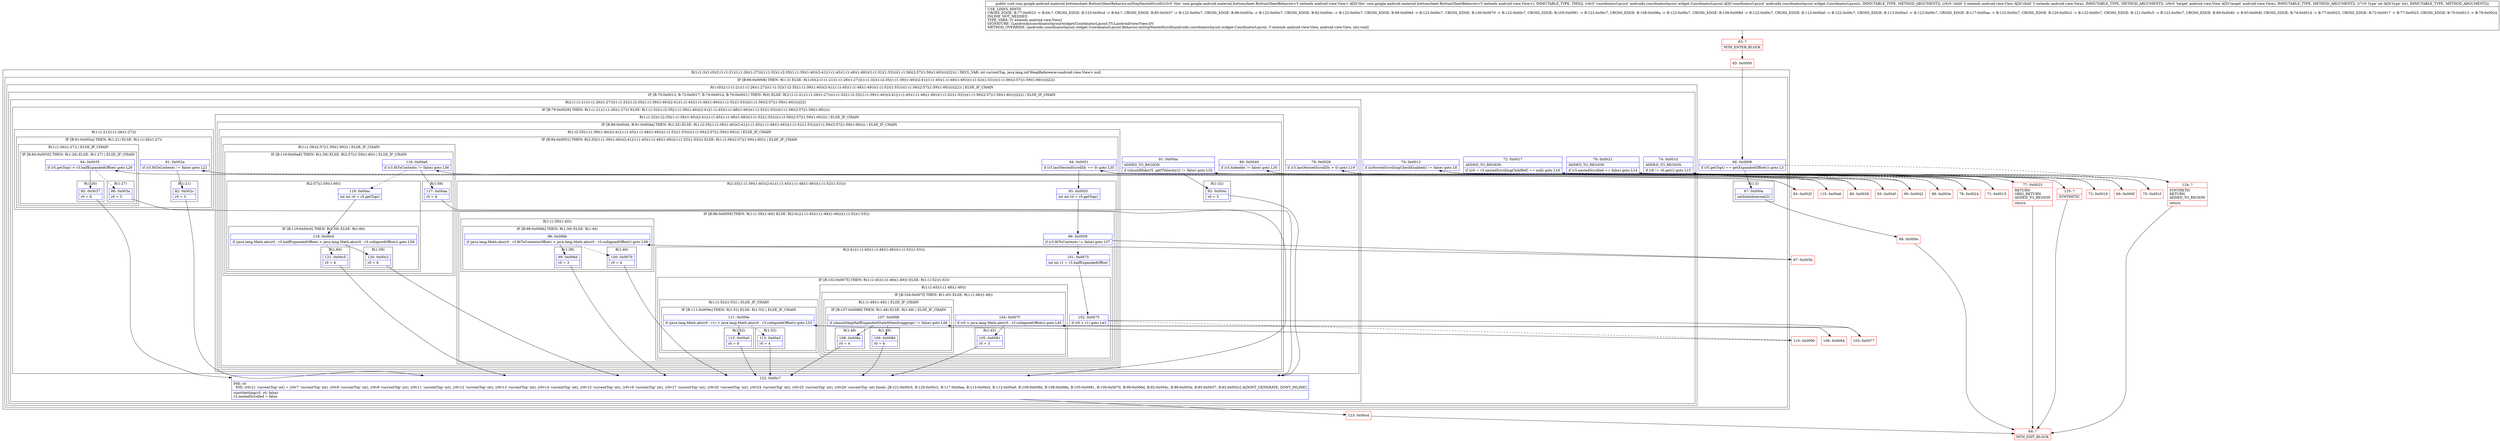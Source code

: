 digraph "CFG forcom.google.android.material.bottomsheet.BottomSheetBehavior.onStopNestedScroll(Landroidx\/coordinatorlayout\/widget\/CoordinatorLayout;Landroid\/view\/View;Landroid\/view\/View;I)V" {
subgraph cluster_Region_936561115 {
label = "R(1:(1:3)(1:(0)(2:(1:(1:21)(1:(1:26)(1:27)))(1:(1:32)(1:(2:35|(1:(1:39)(1:40))(2:41|(1:(1:45)(1:(1:48)(1:49)))(1:(1:52)(1:53))))(1:(1:56)(2:57|(1:59)(1:60)))))|22))) | DECL_VAR: int currentTop, java.lang.ref.WeakReference\<android.view.View\> null\l";
node [shape=record,color=blue];
subgraph cluster_IfRegion_553939504 {
label = "IF [B:66:0x0008] THEN: R(1:3) ELSE: R(1:(0)(2:(1:(1:21)(1:(1:26)(1:27)))(1:(1:32)(1:(2:35|(1:(1:39)(1:40))(2:41|(1:(1:45)(1:(1:48)(1:49)))(1:(1:52)(1:53))))(1:(1:56)(2:57|(1:59)(1:60)))))|22))";
node [shape=record,color=blue];
Node_66 [shape=record,label="{66\:\ 0x0008|if (r5.getTop() == getExpandedOffset()) goto L3\l}"];
subgraph cluster_Region_376805404 {
label = "R(1:3)";
node [shape=record,color=blue];
Node_67 [shape=record,label="{67\:\ 0x000a|setStateInternal(3)\l}"];
}
subgraph cluster_Region_976652485 {
label = "R(1:(0)(2:(1:(1:21)(1:(1:26)(1:27)))(1:(1:32)(1:(2:35|(1:(1:39)(1:40))(2:41|(1:(1:45)(1:(1:48)(1:49)))(1:(1:52)(1:53))))(1:(1:56)(2:57|(1:59)(1:60)))))|22)) | ELSE_IF_CHAIN\l";
node [shape=record,color=blue];
subgraph cluster_IfRegion_453710409 {
label = "IF [B:70:0x0013, B:72:0x0017, B:74:0x001d, B:76:0x0021] THEN: R(0) ELSE: R(2:(1:(1:21)(1:(1:26)(1:27)))(1:(1:32)(1:(2:35|(1:(1:39)(1:40))(2:41|(1:(1:45)(1:(1:48)(1:49)))(1:(1:52)(1:53))))(1:(1:56)(2:57|(1:59)(1:60)))))|22) | ELSE_IF_CHAIN\l";
node [shape=record,color=blue];
Node_70 [shape=record,label="{70\:\ 0x0013|if (isNestedScrollingCheckEnabled() != false) goto L8\l}"];
Node_72 [shape=record,label="{72\:\ 0x0017|ADDED_TO_REGION\l|if ((r0 = r3.nestedScrollingChildRef) == null) goto L16\l}"];
Node_74 [shape=record,label="{74\:\ 0x001d|ADDED_TO_REGION\l|if (r6 != r0.get()) goto L15\l}"];
Node_76 [shape=record,label="{76\:\ 0x0021|ADDED_TO_REGION\l|if (r3.nestedScrolled == false) goto L14\l}"];
subgraph cluster_Region_429684458 {
label = "R(0)";
node [shape=record,color=blue];
}
subgraph cluster_Region_596883645 {
label = "R(2:(1:(1:21)(1:(1:26)(1:27)))(1:(1:32)(1:(2:35|(1:(1:39)(1:40))(2:41|(1:(1:45)(1:(1:48)(1:49)))(1:(1:52)(1:53))))(1:(1:56)(2:57|(1:59)(1:60)))))|22)";
node [shape=record,color=blue];
subgraph cluster_IfRegion_770538666 {
label = "IF [B:79:0x0026] THEN: R(1:(1:21)(1:(1:26)(1:27))) ELSE: R(1:(1:32)(1:(2:35|(1:(1:39)(1:40))(2:41|(1:(1:45)(1:(1:48)(1:49)))(1:(1:52)(1:53))))(1:(1:56)(2:57|(1:59)(1:60)))))";
node [shape=record,color=blue];
Node_79 [shape=record,label="{79\:\ 0x0026|if (r3.lastNestedScrollDy \> 0) goto L19\l}"];
subgraph cluster_Region_1849141764 {
label = "R(1:(1:21)(1:(1:26)(1:27)))";
node [shape=record,color=blue];
subgraph cluster_IfRegion_350665230 {
label = "IF [B:81:0x002a] THEN: R(1:21) ELSE: R(1:(1:26)(1:27))";
node [shape=record,color=blue];
Node_81 [shape=record,label="{81\:\ 0x002a|if (r3.fitToContents != false) goto L21\l}"];
subgraph cluster_Region_1884768254 {
label = "R(1:21)";
node [shape=record,color=blue];
Node_82 [shape=record,label="{82\:\ 0x002c|r0 = 3\l}"];
}
subgraph cluster_Region_713997951 {
label = "R(1:(1:26)(1:27)) | ELSE_IF_CHAIN\l";
node [shape=record,color=blue];
subgraph cluster_IfRegion_1816174504 {
label = "IF [B:84:0x0035] THEN: R(1:26) ELSE: R(1:27) | ELSE_IF_CHAIN\l";
node [shape=record,color=blue];
Node_84 [shape=record,label="{84\:\ 0x0035|if (r5.getTop() \> r3.halfExpandedOffset) goto L26\l}"];
subgraph cluster_Region_1570051268 {
label = "R(1:26)";
node [shape=record,color=blue];
Node_85 [shape=record,label="{85\:\ 0x0037|r0 = 6\l}"];
}
subgraph cluster_Region_1783682775 {
label = "R(1:27)";
node [shape=record,color=blue];
Node_86 [shape=record,label="{86\:\ 0x003a|r0 = 3\l}"];
}
}
}
}
}
subgraph cluster_Region_1064595374 {
label = "R(1:(1:32)(1:(2:35|(1:(1:39)(1:40))(2:41|(1:(1:45)(1:(1:48)(1:49)))(1:(1:52)(1:53))))(1:(1:56)(2:57|(1:59)(1:60))))) | ELSE_IF_CHAIN\l";
node [shape=record,color=blue];
subgraph cluster_IfRegion_509838468 {
label = "IF [B:89:0x0040, B:91:0x004a] THEN: R(1:32) ELSE: R(1:(2:35|(1:(1:39)(1:40))(2:41|(1:(1:45)(1:(1:48)(1:49)))(1:(1:52)(1:53))))(1:(1:56)(2:57|(1:59)(1:60)))) | ELSE_IF_CHAIN\l";
node [shape=record,color=blue];
Node_89 [shape=record,label="{89\:\ 0x0040|if (r3.hideable != false) goto L30\l}"];
Node_91 [shape=record,label="{91\:\ 0x004a|ADDED_TO_REGION\l|if (shouldHide(r5, getYVelocity()) != false) goto L32\l}"];
subgraph cluster_Region_2027054530 {
label = "R(1:32)";
node [shape=record,color=blue];
Node_92 [shape=record,label="{92\:\ 0x004c|r0 = 5\l}"];
}
subgraph cluster_Region_1094823025 {
label = "R(1:(2:35|(1:(1:39)(1:40))(2:41|(1:(1:45)(1:(1:48)(1:49)))(1:(1:52)(1:53))))(1:(1:56)(2:57|(1:59)(1:60)))) | ELSE_IF_CHAIN\l";
node [shape=record,color=blue];
subgraph cluster_IfRegion_689231406 {
label = "IF [B:94:0x0051] THEN: R(2:35|(1:(1:39)(1:40))(2:41|(1:(1:45)(1:(1:48)(1:49)))(1:(1:52)(1:53)))) ELSE: R(1:(1:56)(2:57|(1:59)(1:60))) | ELSE_IF_CHAIN\l";
node [shape=record,color=blue];
Node_94 [shape=record,label="{94\:\ 0x0051|if (r3.lastNestedScrollDy == 0) goto L35\l}"];
subgraph cluster_Region_457232451 {
label = "R(2:35|(1:(1:39)(1:40))(2:41|(1:(1:45)(1:(1:48)(1:49)))(1:(1:52)(1:53))))";
node [shape=record,color=blue];
Node_95 [shape=record,label="{95\:\ 0x0053|int int r0 = r5.getTop()\l}"];
subgraph cluster_IfRegion_889308605 {
label = "IF [B:96:0x0059] THEN: R(1:(1:39)(1:40)) ELSE: R(2:41|(1:(1:45)(1:(1:48)(1:49)))(1:(1:52)(1:53)))";
node [shape=record,color=blue];
Node_96 [shape=record,label="{96\:\ 0x0059|if (r3.fitToContents != false) goto L37\l}"];
subgraph cluster_Region_935600189 {
label = "R(1:(1:39)(1:40))";
node [shape=record,color=blue];
subgraph cluster_IfRegion_2001361810 {
label = "IF [B:98:0x006b] THEN: R(1:39) ELSE: R(1:40)";
node [shape=record,color=blue];
Node_98 [shape=record,label="{98\:\ 0x006b|if (java.lang.Math.abs(r0 \- r3.fitToContentsOffset) \< java.lang.Math.abs(r0 \- r3.collapsedOffset)) goto L39\l}"];
subgraph cluster_Region_454483759 {
label = "R(1:39)";
node [shape=record,color=blue];
Node_99 [shape=record,label="{99\:\ 0x006d|r0 = 3\l}"];
}
subgraph cluster_Region_1537056228 {
label = "R(1:40)";
node [shape=record,color=blue];
Node_100 [shape=record,label="{100\:\ 0x0070|r0 = 4\l}"];
}
}
}
subgraph cluster_Region_1891817962 {
label = "R(2:41|(1:(1:45)(1:(1:48)(1:49)))(1:(1:52)(1:53)))";
node [shape=record,color=blue];
Node_101 [shape=record,label="{101\:\ 0x0073|int int r1 = r3.halfExpandedOffset\l}"];
subgraph cluster_IfRegion_34357899 {
label = "IF [B:102:0x0075] THEN: R(1:(1:45)(1:(1:48)(1:49))) ELSE: R(1:(1:52)(1:53))";
node [shape=record,color=blue];
Node_102 [shape=record,label="{102\:\ 0x0075|if (r0 \< r1) goto L43\l}"];
subgraph cluster_Region_2066362512 {
label = "R(1:(1:45)(1:(1:48)(1:49)))";
node [shape=record,color=blue];
subgraph cluster_IfRegion_1211010435 {
label = "IF [B:104:0x007f] THEN: R(1:45) ELSE: R(1:(1:48)(1:49))";
node [shape=record,color=blue];
Node_104 [shape=record,label="{104\:\ 0x007f|if (r0 \< java.lang.Math.abs(r0 \- r3.collapsedOffset)) goto L45\l}"];
subgraph cluster_Region_456209443 {
label = "R(1:45)";
node [shape=record,color=blue];
Node_105 [shape=record,label="{105\:\ 0x0081|r0 = 3\l}"];
}
subgraph cluster_Region_1946172541 {
label = "R(1:(1:48)(1:49)) | ELSE_IF_CHAIN\l";
node [shape=record,color=blue];
subgraph cluster_IfRegion_1326916461 {
label = "IF [B:107:0x0088] THEN: R(1:48) ELSE: R(1:49) | ELSE_IF_CHAIN\l";
node [shape=record,color=blue];
Node_107 [shape=record,label="{107\:\ 0x0088|if (shouldSkipHalfExpandedStateWhenDragging() != false) goto L48\l}"];
subgraph cluster_Region_1595377153 {
label = "R(1:48)";
node [shape=record,color=blue];
Node_108 [shape=record,label="{108\:\ 0x008a|r0 = 4\l}"];
}
subgraph cluster_Region_920572602 {
label = "R(1:49)";
node [shape=record,color=blue];
Node_109 [shape=record,label="{109\:\ 0x008d|r0 = 6\l}"];
}
}
}
}
}
subgraph cluster_Region_1497642874 {
label = "R(1:(1:52)(1:53)) | ELSE_IF_CHAIN\l";
node [shape=record,color=blue];
subgraph cluster_IfRegion_1441897997 {
label = "IF [B:111:0x009e] THEN: R(1:52) ELSE: R(1:53) | ELSE_IF_CHAIN\l";
node [shape=record,color=blue];
Node_111 [shape=record,label="{111\:\ 0x009e|if (java.lang.Math.abs(r0 \- r1) \< java.lang.Math.abs(r0 \- r3.collapsedOffset)) goto L52\l}"];
subgraph cluster_Region_991915639 {
label = "R(1:52)";
node [shape=record,color=blue];
Node_112 [shape=record,label="{112\:\ 0x00a0|r0 = 6\l}"];
}
subgraph cluster_Region_821986203 {
label = "R(1:53)";
node [shape=record,color=blue];
Node_113 [shape=record,label="{113\:\ 0x00a3|r0 = 4\l}"];
}
}
}
}
}
}
}
subgraph cluster_Region_1941971570 {
label = "R(1:(1:56)(2:57|(1:59)(1:60))) | ELSE_IF_CHAIN\l";
node [shape=record,color=blue];
subgraph cluster_IfRegion_114695075 {
label = "IF [B:116:0x00a8] THEN: R(1:56) ELSE: R(2:57|(1:59)(1:60)) | ELSE_IF_CHAIN\l";
node [shape=record,color=blue];
Node_116 [shape=record,label="{116\:\ 0x00a8|if (r3.fitToContents != false) goto L56\l}"];
subgraph cluster_Region_1253335698 {
label = "R(1:56)";
node [shape=record,color=blue];
Node_117 [shape=record,label="{117\:\ 0x00aa|r0 = 4\l}"];
}
subgraph cluster_Region_1741070935 {
label = "R(2:57|(1:59)(1:60))";
node [shape=record,color=blue];
Node_118 [shape=record,label="{118\:\ 0x00ac|int int r0 = r5.getTop()\l}"];
subgraph cluster_IfRegion_2100359191 {
label = "IF [B:119:0x00c0] THEN: R(1:59) ELSE: R(1:60)";
node [shape=record,color=blue];
Node_119 [shape=record,label="{119\:\ 0x00c0|if (java.lang.Math.abs(r0 \- r3.halfExpandedOffset) \< java.lang.Math.abs(r0 \- r3.collapsedOffset)) goto L59\l}"];
subgraph cluster_Region_405979097 {
label = "R(1:59)";
node [shape=record,color=blue];
Node_120 [shape=record,label="{120\:\ 0x00c2|r0 = 6\l}"];
}
subgraph cluster_Region_660967922 {
label = "R(1:60)";
node [shape=record,color=blue];
Node_121 [shape=record,label="{121\:\ 0x00c5|r0 = 4\l}"];
}
}
}
}
}
}
}
}
}
}
Node_122 [shape=record,label="{122\:\ 0x00c7|PHI: r0 \l  PHI: (r0v21 'currentTop' int) = (r0v7 'currentTop' int), (r0v8 'currentTop' int), (r0v9 'currentTop' int), (r0v11 'currentTop' int), (r0v12 'currentTop' int), (r0v13 'currentTop' int), (r0v14 'currentTop' int), (r0v15 'currentTop' int), (r0v16 'currentTop' int), (r0v17 'currentTop' int), (r0v20 'currentTop' int), (r0v24 'currentTop' int), (r0v25 'currentTop' int), (r0v26 'currentTop' int) binds: [B:121:0x00c5, B:120:0x00c2, B:117:0x00aa, B:113:0x00a3, B:112:0x00a0, B:109:0x008d, B:108:0x008a, B:105:0x0081, B:100:0x0070, B:99:0x006d, B:92:0x004c, B:86:0x003a, B:85:0x0037, B:82:0x002c] A[DONT_GENERATE, DONT_INLINE]\l|startSettling(r5, r0, false)\lr3.nestedScrolled = false\l}"];
}
}
}
}
}
Node_63 [shape=record,color=red,label="{63\:\ ?|MTH_ENTER_BLOCK\l}"];
Node_65 [shape=record,color=red,label="{65\:\ 0x0000}"];
Node_68 [shape=record,color=red,label="{68\:\ 0x000e}"];
Node_64 [shape=record,color=red,label="{64\:\ ?|MTH_EXIT_BLOCK\l}"];
Node_69 [shape=record,color=red,label="{69\:\ 0x000f}"];
Node_71 [shape=record,color=red,label="{71\:\ 0x0015}"];
Node_73 [shape=record,color=red,label="{73\:\ 0x0019}"];
Node_75 [shape=record,color=red,label="{75\:\ 0x001f}"];
Node_125 [shape=record,color=red,label="{125\:\ ?|SYNTHETIC\l}"];
Node_124 [shape=record,color=red,label="{124\:\ ?|SYNTHETIC\lRETURN\lADDED_TO_REGION\l|return\l}"];
Node_77 [shape=record,color=red,label="{77\:\ 0x0023|RETURN\lORIG_RETURN\lADDED_TO_REGION\l|return\l}"];
Node_78 [shape=record,color=red,label="{78\:\ 0x0024}"];
Node_80 [shape=record,color=red,label="{80\:\ 0x0028}"];
Node_123 [shape=record,color=red,label="{123\:\ 0x00cd}"];
Node_83 [shape=record,color=red,label="{83\:\ 0x002f}"];
Node_88 [shape=record,color=red,label="{88\:\ 0x003e}"];
Node_90 [shape=record,color=red,label="{90\:\ 0x0042}"];
Node_93 [shape=record,color=red,label="{93\:\ 0x004f}"];
Node_97 [shape=record,color=red,label="{97\:\ 0x005b}"];
Node_103 [shape=record,color=red,label="{103\:\ 0x0077}"];
Node_106 [shape=record,color=red,label="{106\:\ 0x0084}"];
Node_110 [shape=record,color=red,label="{110\:\ 0x0090}"];
Node_115 [shape=record,color=red,label="{115\:\ 0x00a6}"];
MethodNode[shape=record,label="{public void com.google.android.material.bottomsheet.BottomSheetBehavior.onStopNestedScroll((r3v0 'this' com.google.android.material.bottomsheet.BottomSheetBehavior\<V extends android.view.View\> A[D('this' com.google.android.material.bottomsheet.BottomSheetBehavior\<V extends android.view.View\>), IMMUTABLE_TYPE, THIS]), (r4v0 'coordinatorLayout' androidx.coordinatorlayout.widget.CoordinatorLayout A[D('coordinatorLayout' androidx.coordinatorlayout.widget.CoordinatorLayout), IMMUTABLE_TYPE, METHOD_ARGUMENT]), (r5v0 'child' V extends android.view.View A[D('child' V extends android.view.View), IMMUTABLE_TYPE, METHOD_ARGUMENT]), (r6v0 'target' android.view.View A[D('target' android.view.View), IMMUTABLE_TYPE, METHOD_ARGUMENT]), (r7v0 'type' int A[D('type' int), IMMUTABLE_TYPE, METHOD_ARGUMENT]))  | USE_LINES_HINTS\lCROSS_EDGE: B:77:0x0023 \-\> B:64:?, CROSS_EDGE: B:123:0x00cd \-\> B:64:?, CROSS_EDGE: B:85:0x0037 \-\> B:122:0x00c7, CROSS_EDGE: B:86:0x003a \-\> B:122:0x00c7, CROSS_EDGE: B:92:0x004c \-\> B:122:0x00c7, CROSS_EDGE: B:99:0x006d \-\> B:122:0x00c7, CROSS_EDGE: B:100:0x0070 \-\> B:122:0x00c7, CROSS_EDGE: B:105:0x0081 \-\> B:122:0x00c7, CROSS_EDGE: B:108:0x008a \-\> B:122:0x00c7, CROSS_EDGE: B:109:0x008d \-\> B:122:0x00c7, CROSS_EDGE: B:112:0x00a0 \-\> B:122:0x00c7, CROSS_EDGE: B:113:0x00a3 \-\> B:122:0x00c7, CROSS_EDGE: B:117:0x00aa \-\> B:122:0x00c7, CROSS_EDGE: B:120:0x00c2 \-\> B:122:0x00c7, CROSS_EDGE: B:121:0x00c5 \-\> B:122:0x00c7, CROSS_EDGE: B:89:0x0040 \-\> B:93:0x004f, CROSS_EDGE: B:74:0x001d \-\> B:77:0x0023, CROSS_EDGE: B:72:0x0017 \-\> B:77:0x0023, CROSS_EDGE: B:70:0x0013 \-\> B:78:0x0024\lINLINE_NOT_NEEDED\lTYPE_VARS: [V extends android.view.View]\lSIGNATURE: (Landroidx\/coordinatorlayout\/widget\/CoordinatorLayout;TV;Landroid\/view\/View;I)V\lMETHOD_OVERRIDE: [androidx.coordinatorlayout.widget.CoordinatorLayout.Behavior.onStopNestedScroll(androidx.coordinatorlayout.widget.CoordinatorLayout, V extends android.view.View, android.view.View, int):void]\l}"];
MethodNode -> Node_63;Node_66 -> Node_67;
Node_66 -> Node_69[style=dashed];
Node_67 -> Node_68;
Node_70 -> Node_71;
Node_70 -> Node_78[style=dashed];
Node_72 -> Node_73[style=dashed];
Node_72 -> Node_77;
Node_74 -> Node_75[style=dashed];
Node_74 -> Node_124;
Node_76 -> Node_78[style=dashed];
Node_76 -> Node_125;
Node_79 -> Node_80;
Node_79 -> Node_88[style=dashed];
Node_81 -> Node_82;
Node_81 -> Node_83[style=dashed];
Node_82 -> Node_122;
Node_84 -> Node_85;
Node_84 -> Node_86[style=dashed];
Node_85 -> Node_122;
Node_86 -> Node_122;
Node_89 -> Node_90;
Node_89 -> Node_93[style=dashed];
Node_91 -> Node_92;
Node_91 -> Node_93[style=dashed];
Node_92 -> Node_122;
Node_94 -> Node_95;
Node_94 -> Node_115[style=dashed];
Node_95 -> Node_96;
Node_96 -> Node_97;
Node_96 -> Node_101[style=dashed];
Node_98 -> Node_99;
Node_98 -> Node_100[style=dashed];
Node_99 -> Node_122;
Node_100 -> Node_122;
Node_101 -> Node_102;
Node_102 -> Node_103;
Node_102 -> Node_110[style=dashed];
Node_104 -> Node_105;
Node_104 -> Node_106[style=dashed];
Node_105 -> Node_122;
Node_107 -> Node_108;
Node_107 -> Node_109[style=dashed];
Node_108 -> Node_122;
Node_109 -> Node_122;
Node_111 -> Node_112;
Node_111 -> Node_113[style=dashed];
Node_112 -> Node_122;
Node_113 -> Node_122;
Node_116 -> Node_117;
Node_116 -> Node_118[style=dashed];
Node_117 -> Node_122;
Node_118 -> Node_119;
Node_119 -> Node_120;
Node_119 -> Node_121[style=dashed];
Node_120 -> Node_122;
Node_121 -> Node_122;
Node_122 -> Node_123;
Node_63 -> Node_65;
Node_65 -> Node_66;
Node_68 -> Node_64;
Node_69 -> Node_70;
Node_71 -> Node_72;
Node_73 -> Node_74;
Node_75 -> Node_76;
Node_125 -> Node_64;
Node_124 -> Node_64;
Node_77 -> Node_64;
Node_78 -> Node_79;
Node_80 -> Node_81;
Node_123 -> Node_64;
Node_83 -> Node_84;
Node_88 -> Node_89;
Node_90 -> Node_91;
Node_93 -> Node_94;
Node_97 -> Node_98;
Node_103 -> Node_104;
Node_106 -> Node_107;
Node_110 -> Node_111;
Node_115 -> Node_116;
}

